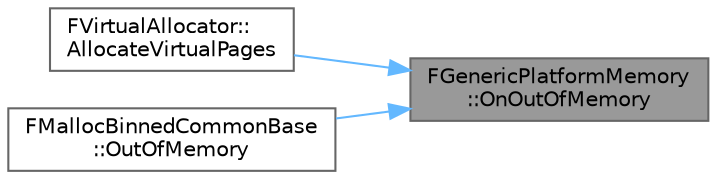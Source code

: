 digraph "FGenericPlatformMemory::OnOutOfMemory"
{
 // INTERACTIVE_SVG=YES
 // LATEX_PDF_SIZE
  bgcolor="transparent";
  edge [fontname=Helvetica,fontsize=10,labelfontname=Helvetica,labelfontsize=10];
  node [fontname=Helvetica,fontsize=10,shape=box,height=0.2,width=0.4];
  rankdir="RL";
  Node1 [id="Node000001",label="FGenericPlatformMemory\l::OnOutOfMemory",height=0.2,width=0.4,color="gray40", fillcolor="grey60", style="filled", fontcolor="black",tooltip=" "];
  Node1 -> Node2 [id="edge1_Node000001_Node000002",dir="back",color="steelblue1",style="solid",tooltip=" "];
  Node2 [id="Node000002",label="FVirtualAllocator::\lAllocateVirtualPages",height=0.2,width=0.4,color="grey40", fillcolor="white", style="filled",URL="$dd/d35/classFVirtualAllocator.html#a2af10279b46f99ab58cf093ca06a2d42",tooltip=" "];
  Node1 -> Node3 [id="edge2_Node000001_Node000003",dir="back",color="steelblue1",style="solid",tooltip=" "];
  Node3 [id="Node000003",label="FMallocBinnedCommonBase\l::OutOfMemory",height=0.2,width=0.4,color="grey40", fillcolor="white", style="filled",URL="$d1/dae/classFMallocBinnedCommonBase.html#a56b07ceb6fa9e927c5624d96875d0e0d",tooltip=" "];
}

